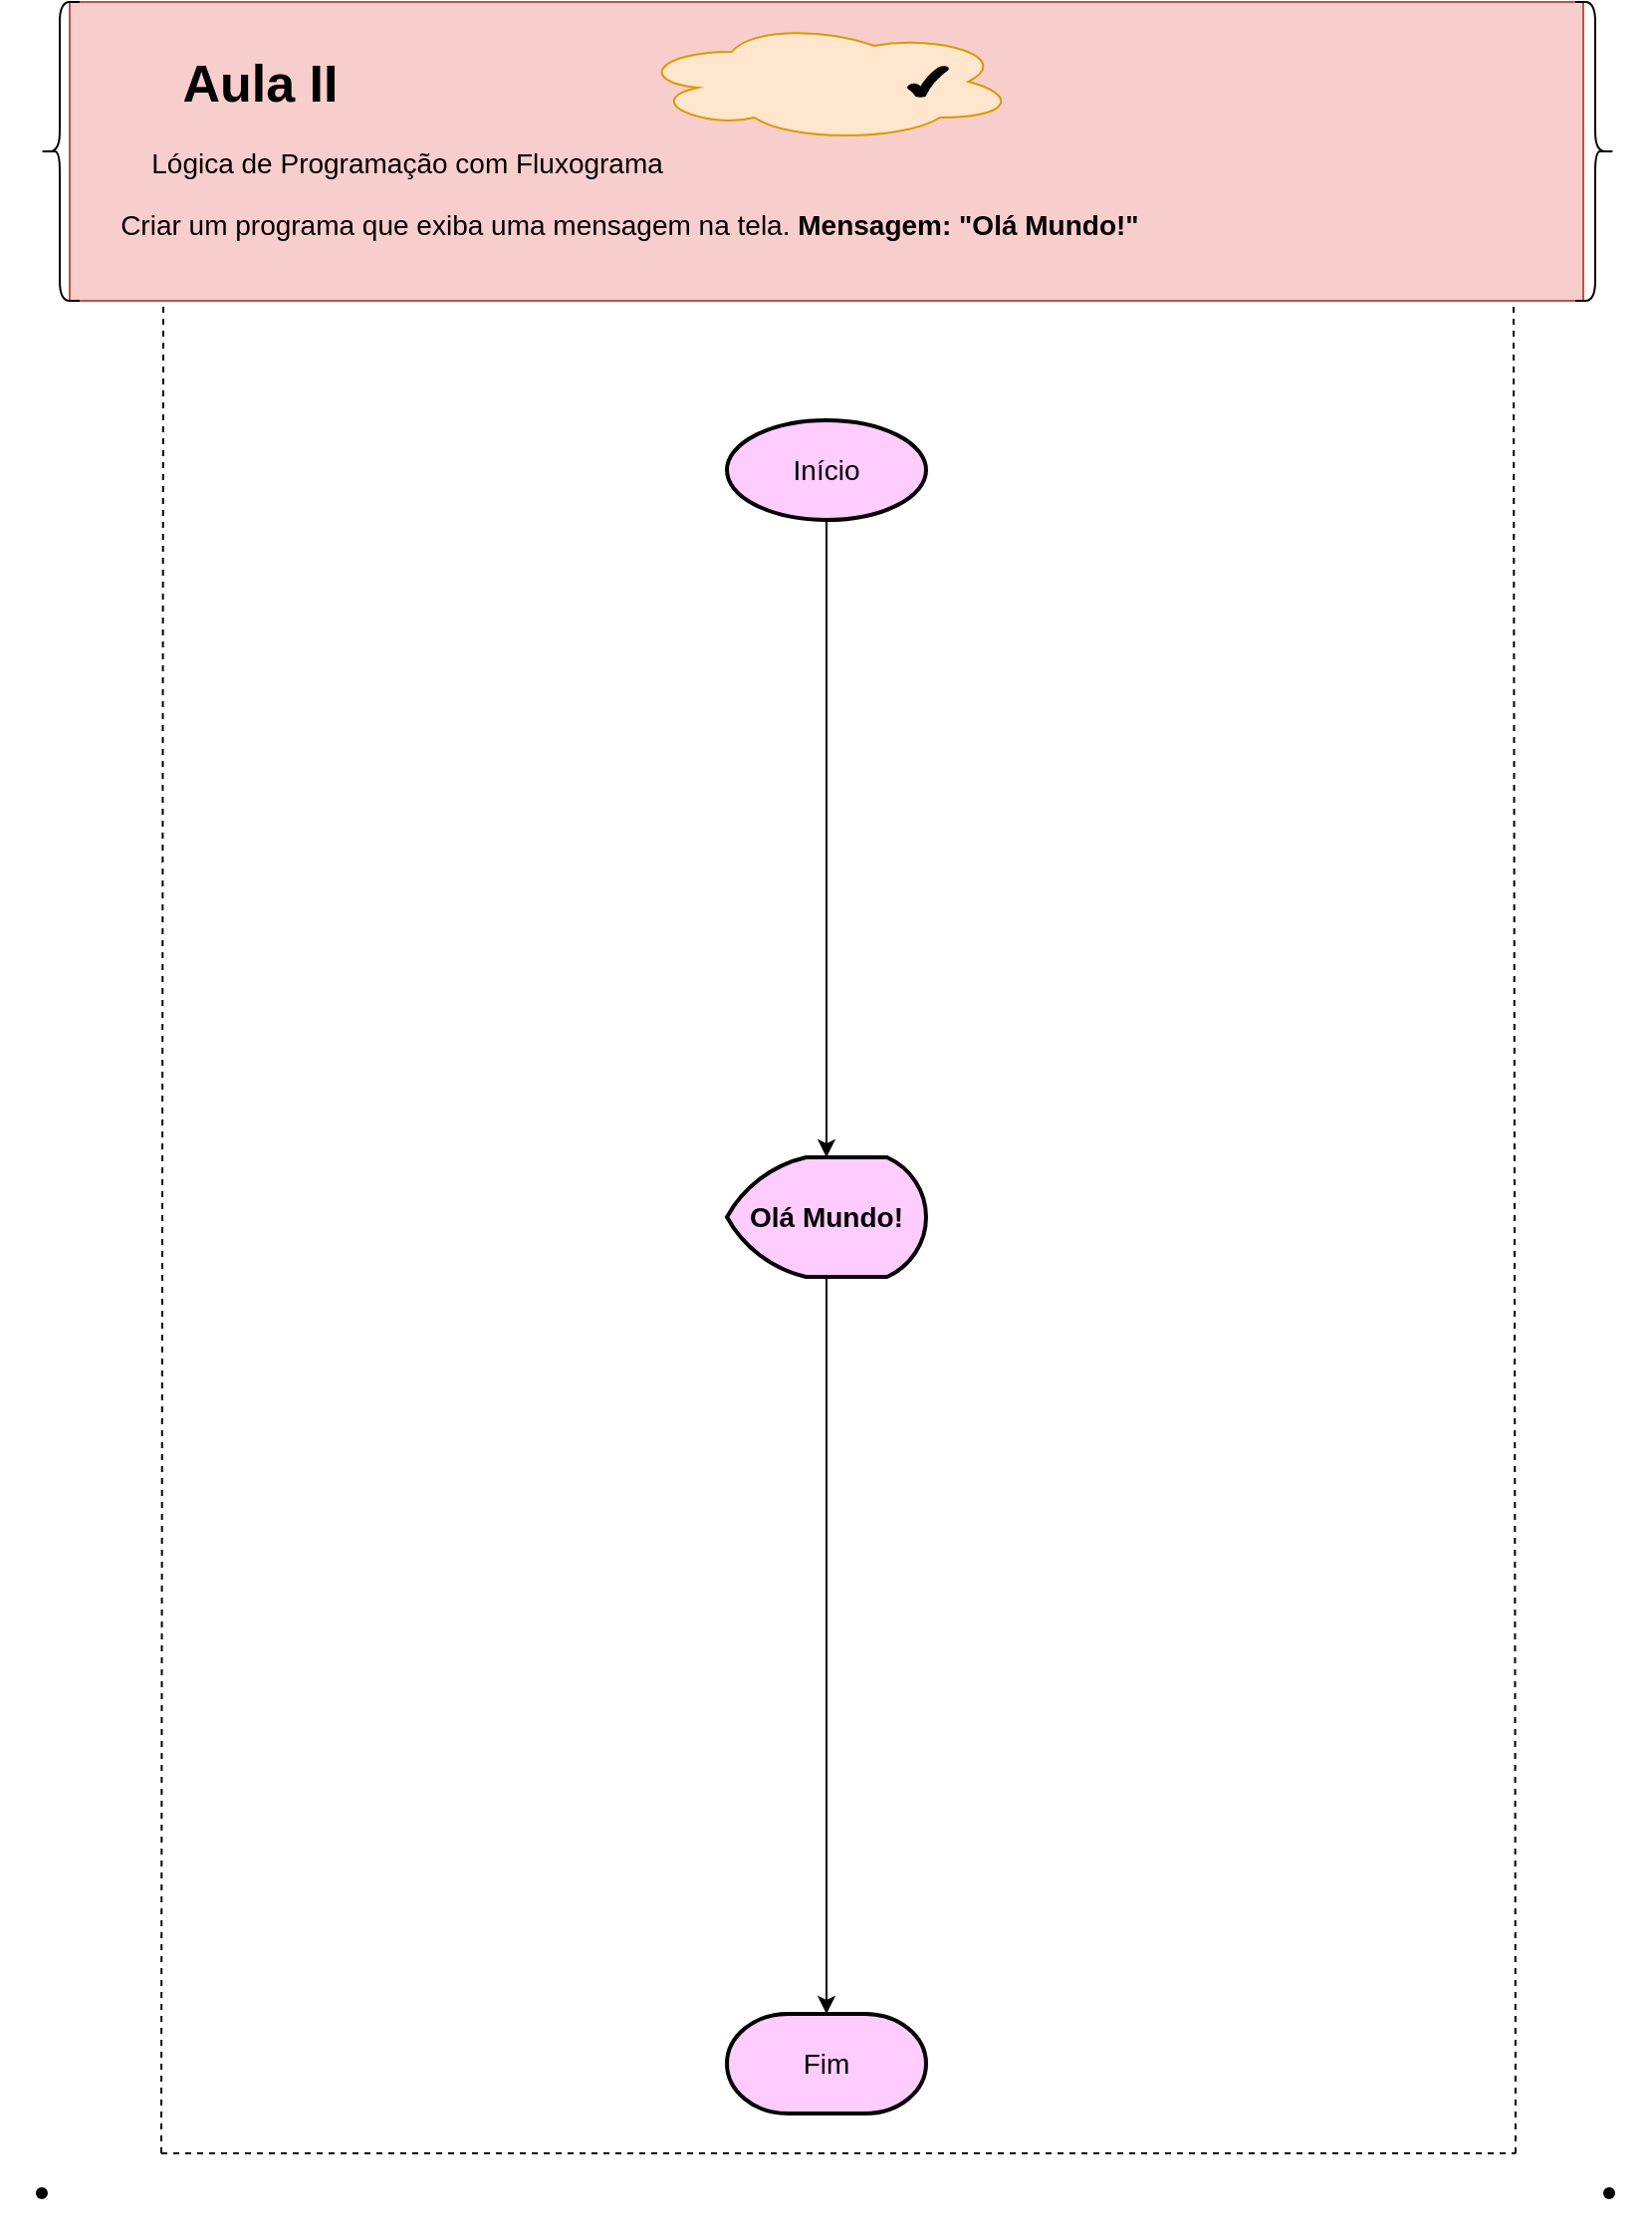 <mxfile version="16.4.6" type="github">
  <diagram id="bHLJ33jiGBxl9nC773XA" name="Page-1">
    <mxGraphModel dx="981" dy="548" grid="1" gridSize="10" guides="1" tooltips="1" connect="1" arrows="1" fold="1" page="1" pageScale="1" pageWidth="827" pageHeight="1169" math="0" shadow="0">
      <root>
        <mxCell id="0" />
        <mxCell id="1" parent="0" />
        <mxCell id="xObSriB6eqIMl1O0uH-g-3" value="" style="endArrow=none;dashed=1;html=1;rounded=0;fontSize=14;entryX=0.056;entryY=1.025;entryDx=0;entryDy=0;entryPerimeter=0;" edge="1" parent="1" target="5uMpG6s0d6BxoGgBaUhV-2">
          <mxGeometry width="50" height="50" relative="1" as="geometry">
            <mxPoint x="80" y="1120" as="sourcePoint" />
            <mxPoint x="80" y="200" as="targetPoint" />
          </mxGeometry>
        </mxCell>
        <mxCell id="xObSriB6eqIMl1O0uH-g-5" value="" style="endArrow=none;dashed=1;html=1;rounded=0;fontSize=14;entryX=0.96;entryY=1.017;entryDx=0;entryDy=0;entryPerimeter=0;" edge="1" parent="1" target="5uMpG6s0d6BxoGgBaUhV-2">
          <mxGeometry width="50" height="50" relative="1" as="geometry">
            <mxPoint x="760" y="1120" as="sourcePoint" />
            <mxPoint x="760" y="200" as="targetPoint" />
            <Array as="points" />
          </mxGeometry>
        </mxCell>
        <mxCell id="xObSriB6eqIMl1O0uH-g-1" value="" style="rounded=0;whiteSpace=wrap;html=1;fontSize=14;fillColor=#f8cecc;strokeColor=#b85450;" vertex="1" parent="1">
          <mxGeometry x="34" y="40" width="760" height="150" as="geometry" />
        </mxCell>
        <mxCell id="xObSriB6eqIMl1O0uH-g-2" value="" style="ellipse;shape=cloud;whiteSpace=wrap;html=1;fontSize=14;fillColor=#ffe6cc;strokeColor=#d79b00;" vertex="1" parent="1">
          <mxGeometry x="319" y="50" width="190" height="60" as="geometry" />
        </mxCell>
        <mxCell id="5uMpG6s0d6BxoGgBaUhV-2" value="&lt;h1&gt;&lt;span style=&quot;white-space: pre&quot;&gt;	&lt;/span&gt;&lt;span style=&quot;white-space: pre&quot;&gt;	&lt;/span&gt;&lt;span style=&quot;white-space: pre&quot;&gt;	&lt;/span&gt;&lt;span style=&quot;white-space: pre&quot;&gt;	&lt;/span&gt;&lt;span style=&quot;white-space: pre&quot;&gt;	&lt;/span&gt;&lt;span style=&quot;white-space: pre&quot;&gt;	&lt;/span&gt;&amp;nbsp;&lt;font style=&quot;font-size: 26px&quot;&gt;Aula II&lt;/font&gt;&lt;br&gt;&lt;/h1&gt;&lt;p style=&quot;font-size: 14px&quot;&gt;&lt;span style=&quot;white-space: pre&quot;&gt;	&lt;/span&gt;&lt;span style=&quot;white-space: pre&quot;&gt;	&lt;/span&gt;&lt;span style=&quot;white-space: pre&quot;&gt;	&lt;/span&gt;&lt;span style=&quot;white-space: pre&quot;&gt;	&lt;/span&gt;&lt;span style=&quot;white-space: pre&quot;&gt;	&lt;/span&gt;&lt;span style=&quot;white-space: pre&quot;&gt;	&lt;/span&gt;&lt;span style=&quot;white-space: pre&quot;&gt;	&lt;span style=&quot;white-space: pre&quot;&gt;	&lt;/span&gt;&lt;/span&gt;Lógica de Programação com Fluxograma&lt;br&gt;&lt;/p&gt;&lt;p style=&quot;font-size: 14px&quot;&gt;&lt;span style=&quot;white-space: pre&quot;&gt;	&lt;/span&gt;&lt;span style=&quot;white-space: pre&quot;&gt;	&lt;/span&gt;&lt;span style=&quot;white-space: pre&quot;&gt;	&lt;/span&gt;&lt;span style=&quot;white-space: pre&quot;&gt;	&lt;/span&gt;Criar um programa que exiba uma mensagem na tela. &lt;b&gt;Mensagem: &quot;Olá Mundo!&quot;&lt;/b&gt;&lt;/p&gt;" style="text;html=1;strokeColor=none;fillColor=none;spacing=5;spacingTop=-20;whiteSpace=wrap;overflow=hidden;rounded=0;" parent="1" vertex="1">
          <mxGeometry x="39" y="60" width="750" height="120" as="geometry" />
        </mxCell>
        <mxCell id="xObSriB6eqIMl1O0uH-g-4" value="" style="endArrow=none;dashed=1;html=1;rounded=0;fontSize=14;" edge="1" parent="1">
          <mxGeometry width="50" height="50" relative="1" as="geometry">
            <mxPoint x="80" y="1120" as="sourcePoint" />
            <mxPoint x="760" y="1120" as="targetPoint" />
          </mxGeometry>
        </mxCell>
        <mxCell id="xObSriB6eqIMl1O0uH-g-6" value="" style="verticalLabelPosition=bottom;verticalAlign=top;html=1;shape=mxgraph.basic.tick;fontSize=14;fillColor=#000000;" vertex="1" parent="1">
          <mxGeometry x="455" y="72.5" width="20" height="15" as="geometry" />
        </mxCell>
        <mxCell id="xObSriB6eqIMl1O0uH-g-13" value="" style="shape=curlyBracket;whiteSpace=wrap;html=1;rounded=1;fontSize=14;fillColor=#000000;" vertex="1" parent="1">
          <mxGeometry x="19" y="40" width="20" height="150" as="geometry" />
        </mxCell>
        <mxCell id="xObSriB6eqIMl1O0uH-g-15" value="" style="shape=curlyBracket;whiteSpace=wrap;html=1;rounded=1;flipH=1;fontSize=14;fillColor=#000000;" vertex="1" parent="1">
          <mxGeometry x="790" y="40" width="20" height="150" as="geometry" />
        </mxCell>
        <mxCell id="xObSriB6eqIMl1O0uH-g-16" value="" style="shape=waypoint;sketch=0;fillStyle=solid;size=6;pointerEvents=1;points=[];fillColor=none;resizable=0;rotatable=0;perimeter=centerPerimeter;snapToPoint=1;fontSize=14;" vertex="1" parent="1">
          <mxGeometry y="1120" width="40" height="40" as="geometry" />
        </mxCell>
        <mxCell id="xObSriB6eqIMl1O0uH-g-17" value="" style="shape=waypoint;sketch=0;fillStyle=solid;size=6;pointerEvents=1;points=[];fillColor=none;resizable=0;rotatable=0;perimeter=centerPerimeter;snapToPoint=1;fontSize=14;" vertex="1" parent="1">
          <mxGeometry x="787" y="1120" width="40" height="40" as="geometry" />
        </mxCell>
        <mxCell id="xObSriB6eqIMl1O0uH-g-26" style="edgeStyle=orthogonalEdgeStyle;rounded=0;orthogonalLoop=1;jettySize=auto;html=1;fontSize=14;fontColor=#000000;" edge="1" parent="1" source="xObSriB6eqIMl1O0uH-g-21" target="xObSriB6eqIMl1O0uH-g-23">
          <mxGeometry relative="1" as="geometry" />
        </mxCell>
        <mxCell id="xObSriB6eqIMl1O0uH-g-21" value="&lt;font color=&quot;#000000&quot;&gt;Início&lt;/font&gt;" style="strokeWidth=2;html=1;shape=mxgraph.flowchart.start_1;whiteSpace=wrap;fontSize=14;fontColor=#FFCCFF;fillColor=#FFCCFF;" vertex="1" parent="1">
          <mxGeometry x="364" y="250" width="100" height="50" as="geometry" />
        </mxCell>
        <mxCell id="xObSriB6eqIMl1O0uH-g-22" value="Fim" style="strokeWidth=2;html=1;shape=mxgraph.flowchart.terminator;whiteSpace=wrap;fontSize=14;fontColor=#000000;fillColor=#FFCCFF;" vertex="1" parent="1">
          <mxGeometry x="364" y="1050" width="100" height="50" as="geometry" />
        </mxCell>
        <mxCell id="xObSriB6eqIMl1O0uH-g-28" style="edgeStyle=orthogonalEdgeStyle;rounded=0;orthogonalLoop=1;jettySize=auto;html=1;fontSize=14;fontColor=#000000;" edge="1" parent="1" source="xObSriB6eqIMl1O0uH-g-23" target="xObSriB6eqIMl1O0uH-g-22">
          <mxGeometry relative="1" as="geometry" />
        </mxCell>
        <mxCell id="xObSriB6eqIMl1O0uH-g-23" value="&lt;b&gt;Olá Mundo!&lt;/b&gt;" style="strokeWidth=2;html=1;shape=mxgraph.flowchart.display;whiteSpace=wrap;fontSize=14;fontColor=#000000;fillColor=#FFCCFF;" vertex="1" parent="1">
          <mxGeometry x="364" y="620" width="100" height="60" as="geometry" />
        </mxCell>
      </root>
    </mxGraphModel>
  </diagram>
</mxfile>
